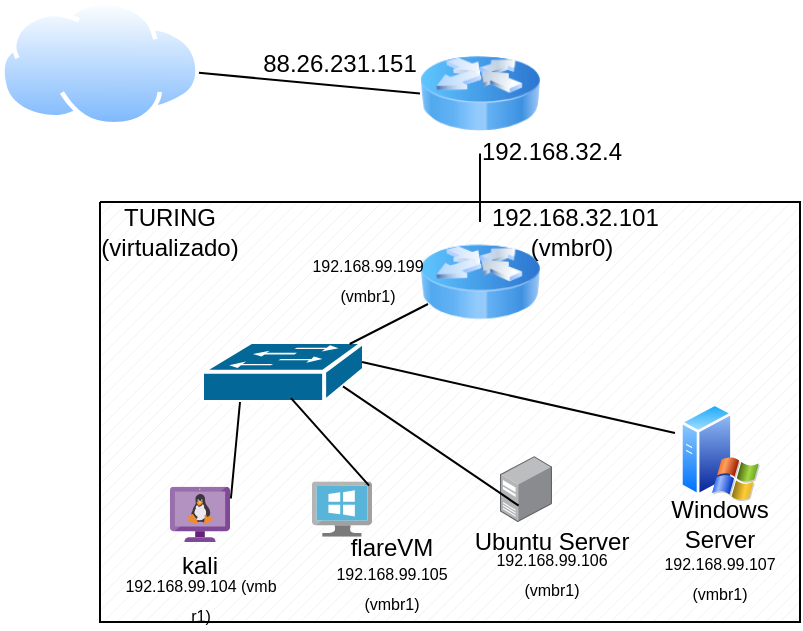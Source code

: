 <mxfile version="22.0.3" type="device">
  <diagram name="Página-1" id="26ktcOwxhT4e6ZH54g5w">
    <mxGraphModel dx="640" dy="340" grid="1" gridSize="10" guides="1" tooltips="1" connect="1" arrows="1" fold="1" page="1" pageScale="1" pageWidth="827" pageHeight="1169" math="0" shadow="0">
      <root>
        <mxCell id="0" />
        <mxCell id="1" parent="0" />
        <mxCell id="9THTyt04o7AByO3CJ7-2-1" value="" style="image;aspect=fixed;perimeter=ellipsePerimeter;html=1;align=center;shadow=0;dashed=0;spacingTop=3;image=img/lib/active_directory/internet_cloud.svg;" vertex="1" parent="1">
          <mxGeometry x="20" y="29.25" width="100" height="63" as="geometry" />
        </mxCell>
        <mxCell id="9THTyt04o7AByO3CJ7-2-3" value="" style="image;html=1;image=img/lib/clip_art/networking/Router_Icon_128x128.png" vertex="1" parent="1">
          <mxGeometry x="230" y="45.75" width="60" height="60" as="geometry" />
        </mxCell>
        <mxCell id="9THTyt04o7AByO3CJ7-2-7" value="" style="endArrow=none;html=1;rounded=0;entryX=0;entryY=0.5;entryDx=0;entryDy=0;" edge="1" parent="1" source="9THTyt04o7AByO3CJ7-2-1" target="9THTyt04o7AByO3CJ7-2-3">
          <mxGeometry width="50" height="50" relative="1" as="geometry">
            <mxPoint x="180" y="170" as="sourcePoint" />
            <mxPoint x="230" y="120" as="targetPoint" />
          </mxGeometry>
        </mxCell>
        <mxCell id="9THTyt04o7AByO3CJ7-2-9" value="88.26.231.151" style="text;html=1;strokeColor=none;fillColor=none;align=center;verticalAlign=middle;whiteSpace=wrap;rounded=0;" vertex="1" parent="1">
          <mxGeometry x="160" y="45.75" width="60" height="30" as="geometry" />
        </mxCell>
        <mxCell id="9THTyt04o7AByO3CJ7-2-11" value="" style="verticalLabelPosition=bottom;verticalAlign=top;html=1;shape=mxgraph.basic.patternFillRect;fillStyle=diag;step=5;fillStrokeWidth=0.2;fillStrokeColor=#dddddd;" vertex="1" parent="1">
          <mxGeometry x="70" y="130" width="350" height="210" as="geometry" />
        </mxCell>
        <mxCell id="9THTyt04o7AByO3CJ7-2-10" value="" style="image;html=1;image=img/lib/clip_art/networking/Router_Icon_128x128.png" vertex="1" parent="1">
          <mxGeometry x="230" y="140" width="60" height="60" as="geometry" />
        </mxCell>
        <mxCell id="9THTyt04o7AByO3CJ7-2-12" value="TURING&lt;br&gt;(virtualizado)" style="text;html=1;strokeColor=none;fillColor=none;align=center;verticalAlign=middle;whiteSpace=wrap;rounded=0;" vertex="1" parent="1">
          <mxGeometry x="75" y="130" width="60" height="30" as="geometry" />
        </mxCell>
        <mxCell id="9THTyt04o7AByO3CJ7-2-17" value="" style="endArrow=none;html=1;rounded=0;" edge="1" parent="1" source="9THTyt04o7AByO3CJ7-2-10" target="9THTyt04o7AByO3CJ7-2-3">
          <mxGeometry width="50" height="50" relative="1" as="geometry">
            <mxPoint x="180" y="200" as="sourcePoint" />
            <mxPoint x="230" y="150" as="targetPoint" />
          </mxGeometry>
        </mxCell>
        <mxCell id="9THTyt04o7AByO3CJ7-2-18" value="192.168.32.4" style="text;html=1;strokeColor=none;fillColor=none;align=center;verticalAlign=middle;whiteSpace=wrap;rounded=0;" vertex="1" parent="1">
          <mxGeometry x="266" y="90.25" width="60" height="30" as="geometry" />
        </mxCell>
        <mxCell id="9THTyt04o7AByO3CJ7-2-19" value="&amp;nbsp;192.168.32.101 (vmbr0)" style="text;html=1;strokeColor=none;fillColor=none;align=center;verticalAlign=middle;whiteSpace=wrap;rounded=0;" vertex="1" parent="1">
          <mxGeometry x="266" y="130" width="80" height="30" as="geometry" />
        </mxCell>
        <mxCell id="9THTyt04o7AByO3CJ7-2-21" value="" style="image;sketch=0;aspect=fixed;html=1;points=[];align=center;fontSize=12;image=img/lib/mscae/VirtualMachineWindows.svg;" vertex="1" parent="1">
          <mxGeometry x="176" y="269.72" width="30" height="27.6" as="geometry" />
        </mxCell>
        <mxCell id="9THTyt04o7AByO3CJ7-2-22" value="" style="image;points=[];aspect=fixed;html=1;align=center;shadow=0;dashed=0;image=img/lib/allied_telesis/computer_and_terminals/Server_Desktop.svg;" vertex="1" parent="1">
          <mxGeometry x="270" y="257.05" width="26" height="32.95" as="geometry" />
        </mxCell>
        <mxCell id="9THTyt04o7AByO3CJ7-2-23" value="" style="image;aspect=fixed;perimeter=ellipsePerimeter;html=1;align=center;shadow=0;dashed=0;spacingTop=3;image=img/lib/active_directory/windows_server_2.svg;" vertex="1" parent="1">
          <mxGeometry x="360" y="230" width="40" height="50" as="geometry" />
        </mxCell>
        <mxCell id="9THTyt04o7AByO3CJ7-2-24" value="" style="image;sketch=0;aspect=fixed;html=1;points=[];align=center;fontSize=12;image=img/lib/mscae/VM_Linux_Non_Azure.svg;" vertex="1" parent="1">
          <mxGeometry x="105" y="272.4" width="30" height="27.6" as="geometry" />
        </mxCell>
        <mxCell id="9THTyt04o7AByO3CJ7-2-25" value="kali" style="text;html=1;strokeColor=none;fillColor=none;align=center;verticalAlign=middle;whiteSpace=wrap;rounded=0;" vertex="1" parent="1">
          <mxGeometry x="80" y="297" width="80" height="30" as="geometry" />
        </mxCell>
        <mxCell id="9THTyt04o7AByO3CJ7-2-26" value="flareVM" style="text;html=1;strokeColor=none;fillColor=none;align=center;verticalAlign=middle;whiteSpace=wrap;rounded=0;" vertex="1" parent="1">
          <mxGeometry x="176" y="288" width="80" height="30" as="geometry" />
        </mxCell>
        <mxCell id="9THTyt04o7AByO3CJ7-2-28" value="Ubuntu Server" style="text;html=1;strokeColor=none;fillColor=none;align=center;verticalAlign=middle;whiteSpace=wrap;rounded=0;" vertex="1" parent="1">
          <mxGeometry x="256" y="285" width="80" height="30" as="geometry" />
        </mxCell>
        <mxCell id="9THTyt04o7AByO3CJ7-2-29" value="Windows Server" style="text;html=1;strokeColor=none;fillColor=none;align=center;verticalAlign=middle;whiteSpace=wrap;rounded=0;" vertex="1" parent="1">
          <mxGeometry x="340" y="276.47" width="80" height="30" as="geometry" />
        </mxCell>
        <mxCell id="9THTyt04o7AByO3CJ7-2-30" value="" style="shape=mxgraph.cisco.switches.workgroup_switch;sketch=0;html=1;pointerEvents=1;dashed=0;fillColor=#036897;strokeColor=#ffffff;strokeWidth=2;verticalLabelPosition=bottom;verticalAlign=top;align=center;outlineConnect=0;" vertex="1" parent="1">
          <mxGeometry x="121" y="200" width="81" height="30" as="geometry" />
        </mxCell>
        <mxCell id="9THTyt04o7AByO3CJ7-2-31" value="" style="endArrow=none;html=1;rounded=0;" edge="1" parent="1">
          <mxGeometry width="50" height="50" relative="1" as="geometry">
            <mxPoint x="194.857" y="201" as="sourcePoint" />
            <mxPoint x="234" y="181" as="targetPoint" />
          </mxGeometry>
        </mxCell>
        <mxCell id="9THTyt04o7AByO3CJ7-2-32" value="" style="endArrow=none;html=1;rounded=0;entryX=-0.063;entryY=0.31;entryDx=0;entryDy=0;entryPerimeter=0;" edge="1" parent="1" target="9THTyt04o7AByO3CJ7-2-23">
          <mxGeometry width="50" height="50" relative="1" as="geometry">
            <mxPoint x="201" y="210" as="sourcePoint" />
            <mxPoint x="248" y="186" as="targetPoint" />
          </mxGeometry>
        </mxCell>
        <mxCell id="9THTyt04o7AByO3CJ7-2-33" value="" style="endArrow=none;html=1;rounded=0;entryX=0.598;entryY=0.723;entryDx=0;entryDy=0;entryPerimeter=0;exitX=0.87;exitY=0.74;exitDx=0;exitDy=0;exitPerimeter=0;" edge="1" parent="1" source="9THTyt04o7AByO3CJ7-2-30" target="9THTyt04o7AByO3CJ7-2-11">
          <mxGeometry width="50" height="50" relative="1" as="geometry">
            <mxPoint x="200" y="220" as="sourcePoint" />
            <mxPoint x="360" y="267.05" as="targetPoint" />
          </mxGeometry>
        </mxCell>
        <mxCell id="9THTyt04o7AByO3CJ7-2-34" value="" style="endArrow=none;html=1;rounded=0;entryX=0.383;entryY=0.709;entryDx=0;entryDy=0;entryPerimeter=0;" edge="1" parent="1">
          <mxGeometry width="50" height="50" relative="1" as="geometry">
            <mxPoint x="165.5" y="228.05" as="sourcePoint" />
            <mxPoint x="204.55" y="271.8" as="targetPoint" />
          </mxGeometry>
        </mxCell>
        <mxCell id="9THTyt04o7AByO3CJ7-2-35" value="" style="endArrow=none;html=1;rounded=0;entryX=0.187;entryY=0.706;entryDx=0;entryDy=0;entryPerimeter=0;" edge="1" parent="1" target="9THTyt04o7AByO3CJ7-2-11">
          <mxGeometry width="50" height="50" relative="1" as="geometry">
            <mxPoint x="140" y="230" as="sourcePoint" />
            <mxPoint x="214.5" y="282" as="targetPoint" />
          </mxGeometry>
        </mxCell>
        <mxCell id="9THTyt04o7AByO3CJ7-2-36" value="&lt;font style=&quot;font-size: 8px;&quot;&gt;192.168.99.104 (vmb r1)&lt;br&gt;&lt;/font&gt;" style="text;html=1;strokeColor=none;fillColor=none;align=center;verticalAlign=middle;whiteSpace=wrap;rounded=0;" vertex="1" parent="1">
          <mxGeometry x="76.5" y="319.95" width="87" height="17.05" as="geometry" />
        </mxCell>
        <mxCell id="9THTyt04o7AByO3CJ7-2-37" value="&lt;font style=&quot;font-size: 8px;&quot;&gt;192.168.99.105 (vmbr1)&lt;/font&gt;" style="text;html=1;strokeColor=none;fillColor=none;align=center;verticalAlign=middle;whiteSpace=wrap;rounded=0;" vertex="1" parent="1">
          <mxGeometry x="186" y="313.95" width="60" height="17.05" as="geometry" />
        </mxCell>
        <mxCell id="9THTyt04o7AByO3CJ7-2-38" value="&lt;font style=&quot;font-size: 8px;&quot;&gt;192.168.99.106&lt;br&gt;(vmbr1)&lt;br&gt;&lt;/font&gt;" style="text;html=1;strokeColor=none;fillColor=none;align=center;verticalAlign=middle;whiteSpace=wrap;rounded=0;" vertex="1" parent="1">
          <mxGeometry x="266" y="306.47" width="60" height="17.05" as="geometry" />
        </mxCell>
        <mxCell id="9THTyt04o7AByO3CJ7-2-39" value="&lt;font style=&quot;font-size: 8px;&quot;&gt;192.168.99.107&lt;br&gt;(vmbr1)&lt;br&gt;&lt;/font&gt;" style="text;html=1;strokeColor=none;fillColor=none;align=center;verticalAlign=middle;whiteSpace=wrap;rounded=0;" vertex="1" parent="1">
          <mxGeometry x="350" y="308.95" width="60" height="17.05" as="geometry" />
        </mxCell>
        <mxCell id="9THTyt04o7AByO3CJ7-2-40" value="&lt;font style=&quot;font-size: 8px;&quot;&gt;192.168.99.199&lt;br&gt;(vmbr1)&lt;br&gt;&lt;/font&gt;" style="text;html=1;strokeColor=none;fillColor=none;align=center;verticalAlign=middle;whiteSpace=wrap;rounded=0;" vertex="1" parent="1">
          <mxGeometry x="144" y="159" width="120" height="17.05" as="geometry" />
        </mxCell>
      </root>
    </mxGraphModel>
  </diagram>
</mxfile>
